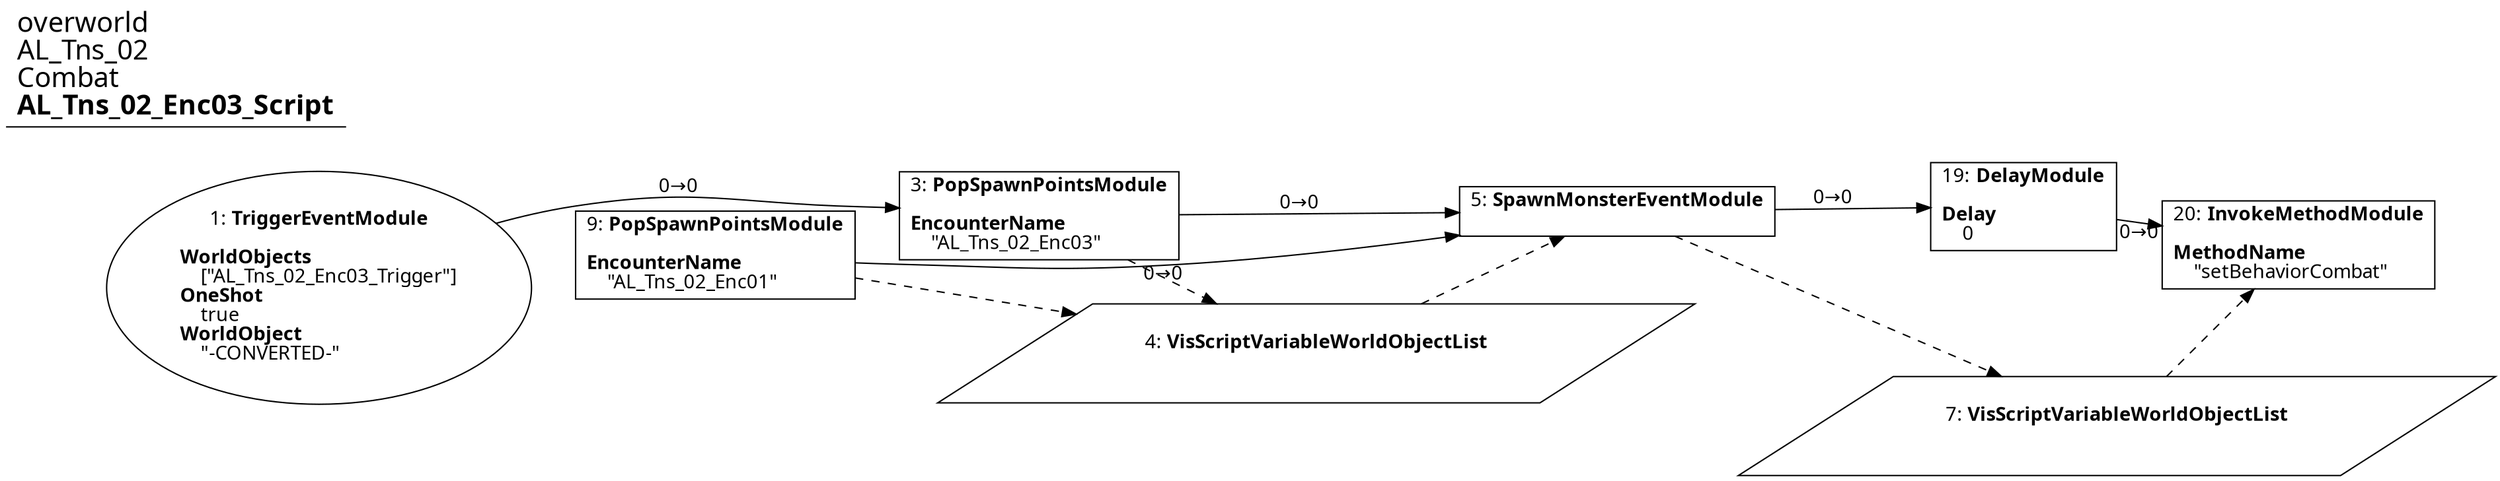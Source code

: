 digraph {
    layout = fdp;
    overlap = prism;
    sep = "+16";
    splines = spline;

    node [ shape = box ];

    graph [ fontname = "Segoe UI" ];
    node [ fontname = "Segoe UI" ];
    edge [ fontname = "Segoe UI" ];

    1 [ label = <1: <b>TriggerEventModule</b><br/><br/><b>WorldObjects</b><br align="left"/>    [&quot;AL_Tns_02_Enc03_Trigger&quot;]<br align="left"/><b>OneShot</b><br align="left"/>    true<br align="left"/><b>WorldObject</b><br align="left"/>    &quot;-CONVERTED-&quot;<br align="left"/>> ];
    1 [ shape = oval ]
    1 [ pos = "0.08800001,-0.11000001!" ];
    1 -> 3 [ label = "0→0" ];

    3 [ label = <3: <b>PopSpawnPointsModule</b><br/><br/><b>EncounterName</b><br align="left"/>    &quot;AL_Tns_02_Enc03&quot;<br align="left"/>> ];
    3 [ pos = "0.34300002,-0.11000001!" ];
    3 -> 5 [ label = "0→0" ];
    3 -> 4 [ style = dashed ];

    4 [ label = <4: <b>VisScriptVariableWorldObjectList</b><br/><br/>> ];
    4 [ shape = parallelogram ]
    4 [ pos = "0.582,-0.20700002!" ];

    5 [ label = <5: <b>SpawnMonsterEventModule</b><br/><br/>> ];
    5 [ pos = "0.83300006,-0.11000001!" ];
    5 -> 19 [ label = "0→0" ];
    4 -> 5 [ style = dashed ];
    5 -> 7 [ style = dashed ];

    7 [ label = <7: <b>VisScriptVariableWorldObjectList</b><br/><br/>> ];
    7 [ shape = parallelogram ]
    7 [ pos = "1.102,-0.27600002!" ];

    9 [ label = <9: <b>PopSpawnPointsModule</b><br/><br/><b>EncounterName</b><br align="left"/>    &quot;AL_Tns_02_Enc01&quot;<br align="left"/>> ];
    9 [ pos = "0.34300002,-0.11000001!" ];
    9 -> 5 [ label = "0→0" ];
    9 -> 4 [ style = dashed ];

    19 [ label = <19: <b>DelayModule</b><br/><br/><b>Delay</b><br align="left"/>    0<br align="left"/>> ];
    19 [ pos = "1.3610001,-0.109000005!" ];
    19 -> 20 [ label = "0→0" ];

    20 [ label = <20: <b>InvokeMethodModule</b><br/><br/><b>MethodName</b><br align="left"/>    &quot;setBehaviorCombat&quot;<br align="left"/>> ];
    20 [ pos = "1.5990001,-0.14!" ];
    7 -> 20 [ style = dashed ];

    title [ pos = "0.087000005,-0.108!" ];
    title [ shape = underline ];
    title [ label = <<font point-size="20">overworld<br align="left"/>AL_Tns_02<br align="left"/>Combat<br align="left"/><b>AL_Tns_02_Enc03_Script</b><br align="left"/></font>> ];
}
